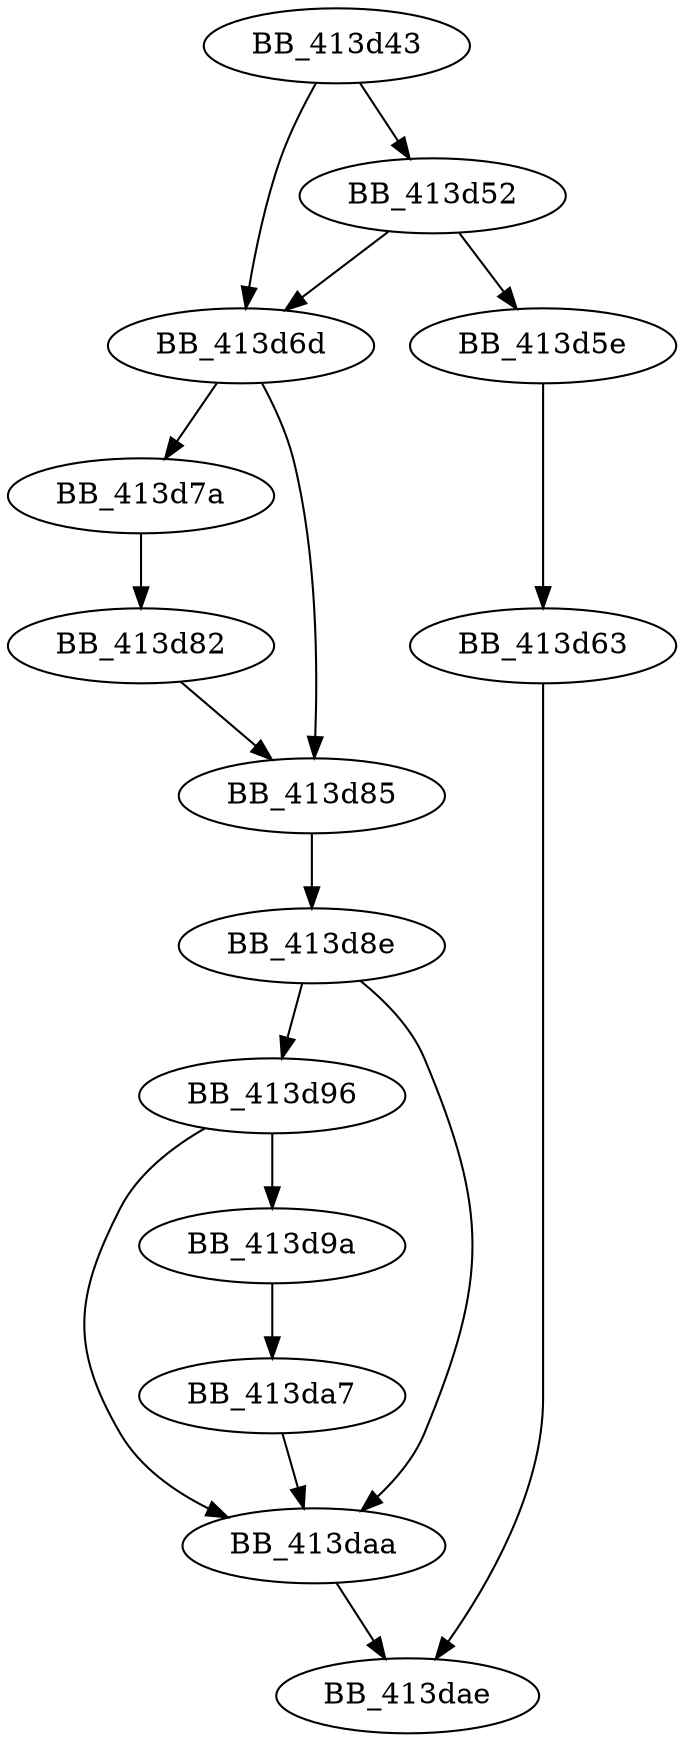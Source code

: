 DiGraph __recalloc{
BB_413d43->BB_413d52
BB_413d43->BB_413d6d
BB_413d52->BB_413d5e
BB_413d52->BB_413d6d
BB_413d5e->BB_413d63
BB_413d63->BB_413dae
BB_413d6d->BB_413d7a
BB_413d6d->BB_413d85
BB_413d7a->BB_413d82
BB_413d82->BB_413d85
BB_413d85->BB_413d8e
BB_413d8e->BB_413d96
BB_413d8e->BB_413daa
BB_413d96->BB_413d9a
BB_413d96->BB_413daa
BB_413d9a->BB_413da7
BB_413da7->BB_413daa
BB_413daa->BB_413dae
}
